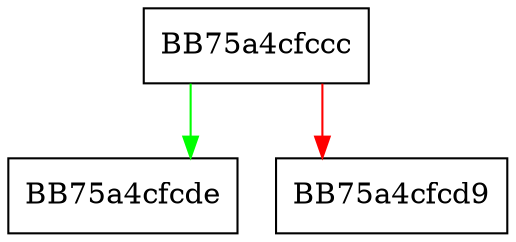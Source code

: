 digraph CheckBounds {
  node [shape="box"];
  graph [splines=ortho];
  BB75a4cfccc -> BB75a4cfcde [color="green"];
  BB75a4cfccc -> BB75a4cfcd9 [color="red"];
}